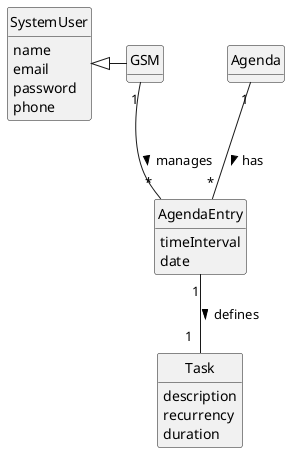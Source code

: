@startuml
skinparam monochrome true
skinparam packageStyle rectangle
skinparam shadowing false



skinparam classAttributeIconSize 0

hide circle
hide methods


class SystemUser {
    name
    email
    password
    phone

}
class GSM {

}


class Agenda {
}

class AgendaEntry {

    timeInterval
    date
}


class Task {
    description
    recurrency
    duration
}

Agenda "1" -- "*" AgendaEntry : has >
AgendaEntry "1" -- "1  " Task : defines >
SystemUser <|- GSM
GSM "1" -- "*" AgendaEntry: manages >
@enduml